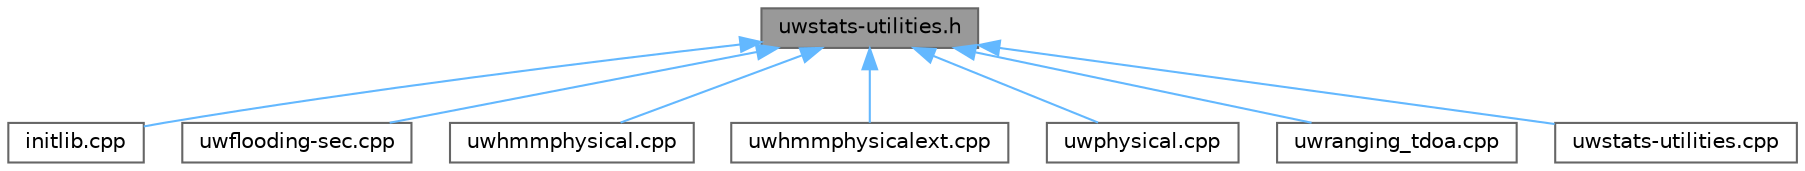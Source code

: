 digraph "uwstats-utilities.h"
{
 // LATEX_PDF_SIZE
  bgcolor="transparent";
  edge [fontname=Helvetica,fontsize=10,labelfontname=Helvetica,labelfontsize=10];
  node [fontname=Helvetica,fontsize=10,shape=box,height=0.2,width=0.4];
  Node1 [id="Node000001",label="uwstats-utilities.h",height=0.2,width=0.4,color="gray40", fillcolor="grey60", style="filled", fontcolor="black",tooltip="Utilities to manage stats."];
  Node1 -> Node2 [id="edge1_Node000001_Node000002",dir="back",color="steelblue1",style="solid",tooltip=" "];
  Node2 [id="Node000002",label="initlib.cpp",height=0.2,width=0.4,color="grey40", fillcolor="white", style="filled",URL="$DESERT__Framework_2DESERT_2statistics_2uwstats__utilities_2initlib_8cpp.html",tooltip="file to initialize the libuwstats_utilities.so library"];
  Node1 -> Node3 [id="edge2_Node000001_Node000003",dir="back",color="steelblue1",style="solid",tooltip=" "];
  Node3 [id="Node000003",label="uwflooding-sec.cpp",height=0.2,width=0.4,color="grey40", fillcolor="white", style="filled",URL="$uwflooding-sec_8cpp.html",tooltip="Implements UwFlooding class."];
  Node1 -> Node4 [id="edge3_Node000001_Node000004",dir="back",color="steelblue1",style="solid",tooltip=" "];
  Node4 [id="Node000004",label="uwhmmphysical.cpp",height=0.2,width=0.4,color="grey40", fillcolor="white", style="filled",URL="$uwhmmphysical_8cpp.html",tooltip="Implementation of UnderwaterHMMPhysical class."];
  Node1 -> Node5 [id="edge4_Node000001_Node000005",dir="back",color="steelblue1",style="solid",tooltip=" "];
  Node5 [id="Node000005",label="uwhmmphysicalext.cpp",height=0.2,width=0.4,color="grey40", fillcolor="white", style="filled",URL="$uwhmmphysicalext_8cpp.html",tooltip="Implementation of UnderwaterHMMPhysicalExt class."];
  Node1 -> Node6 [id="edge5_Node000001_Node000006",dir="back",color="steelblue1",style="solid",tooltip=" "];
  Node6 [id="Node000006",label="uwphysical.cpp",height=0.2,width=0.4,color="grey40", fillcolor="white", style="filled",URL="$uwphysical_8cpp.html",tooltip="Implementation of UnderwaterPhysical class."];
  Node1 -> Node7 [id="edge6_Node000001_Node000007",dir="back",color="steelblue1",style="solid",tooltip=" "];
  Node7 [id="Node000007",label="uwranging_tdoa.cpp",height=0.2,width=0.4,color="grey40", fillcolor="white", style="filled",URL="$uwranging__tdoa_8cpp.html",tooltip="Provides the implementation of the class UwRangingTDOA."];
  Node1 -> Node8 [id="edge7_Node000001_Node000008",dir="back",color="steelblue1",style="solid",tooltip=" "];
  Node8 [id="Node000008",label="uwstats-utilities.cpp",height=0.2,width=0.4,color="grey40", fillcolor="white", style="filled",URL="$uwstats-utilities_8cpp.html",tooltip="Utilities to manage stats."];
}
